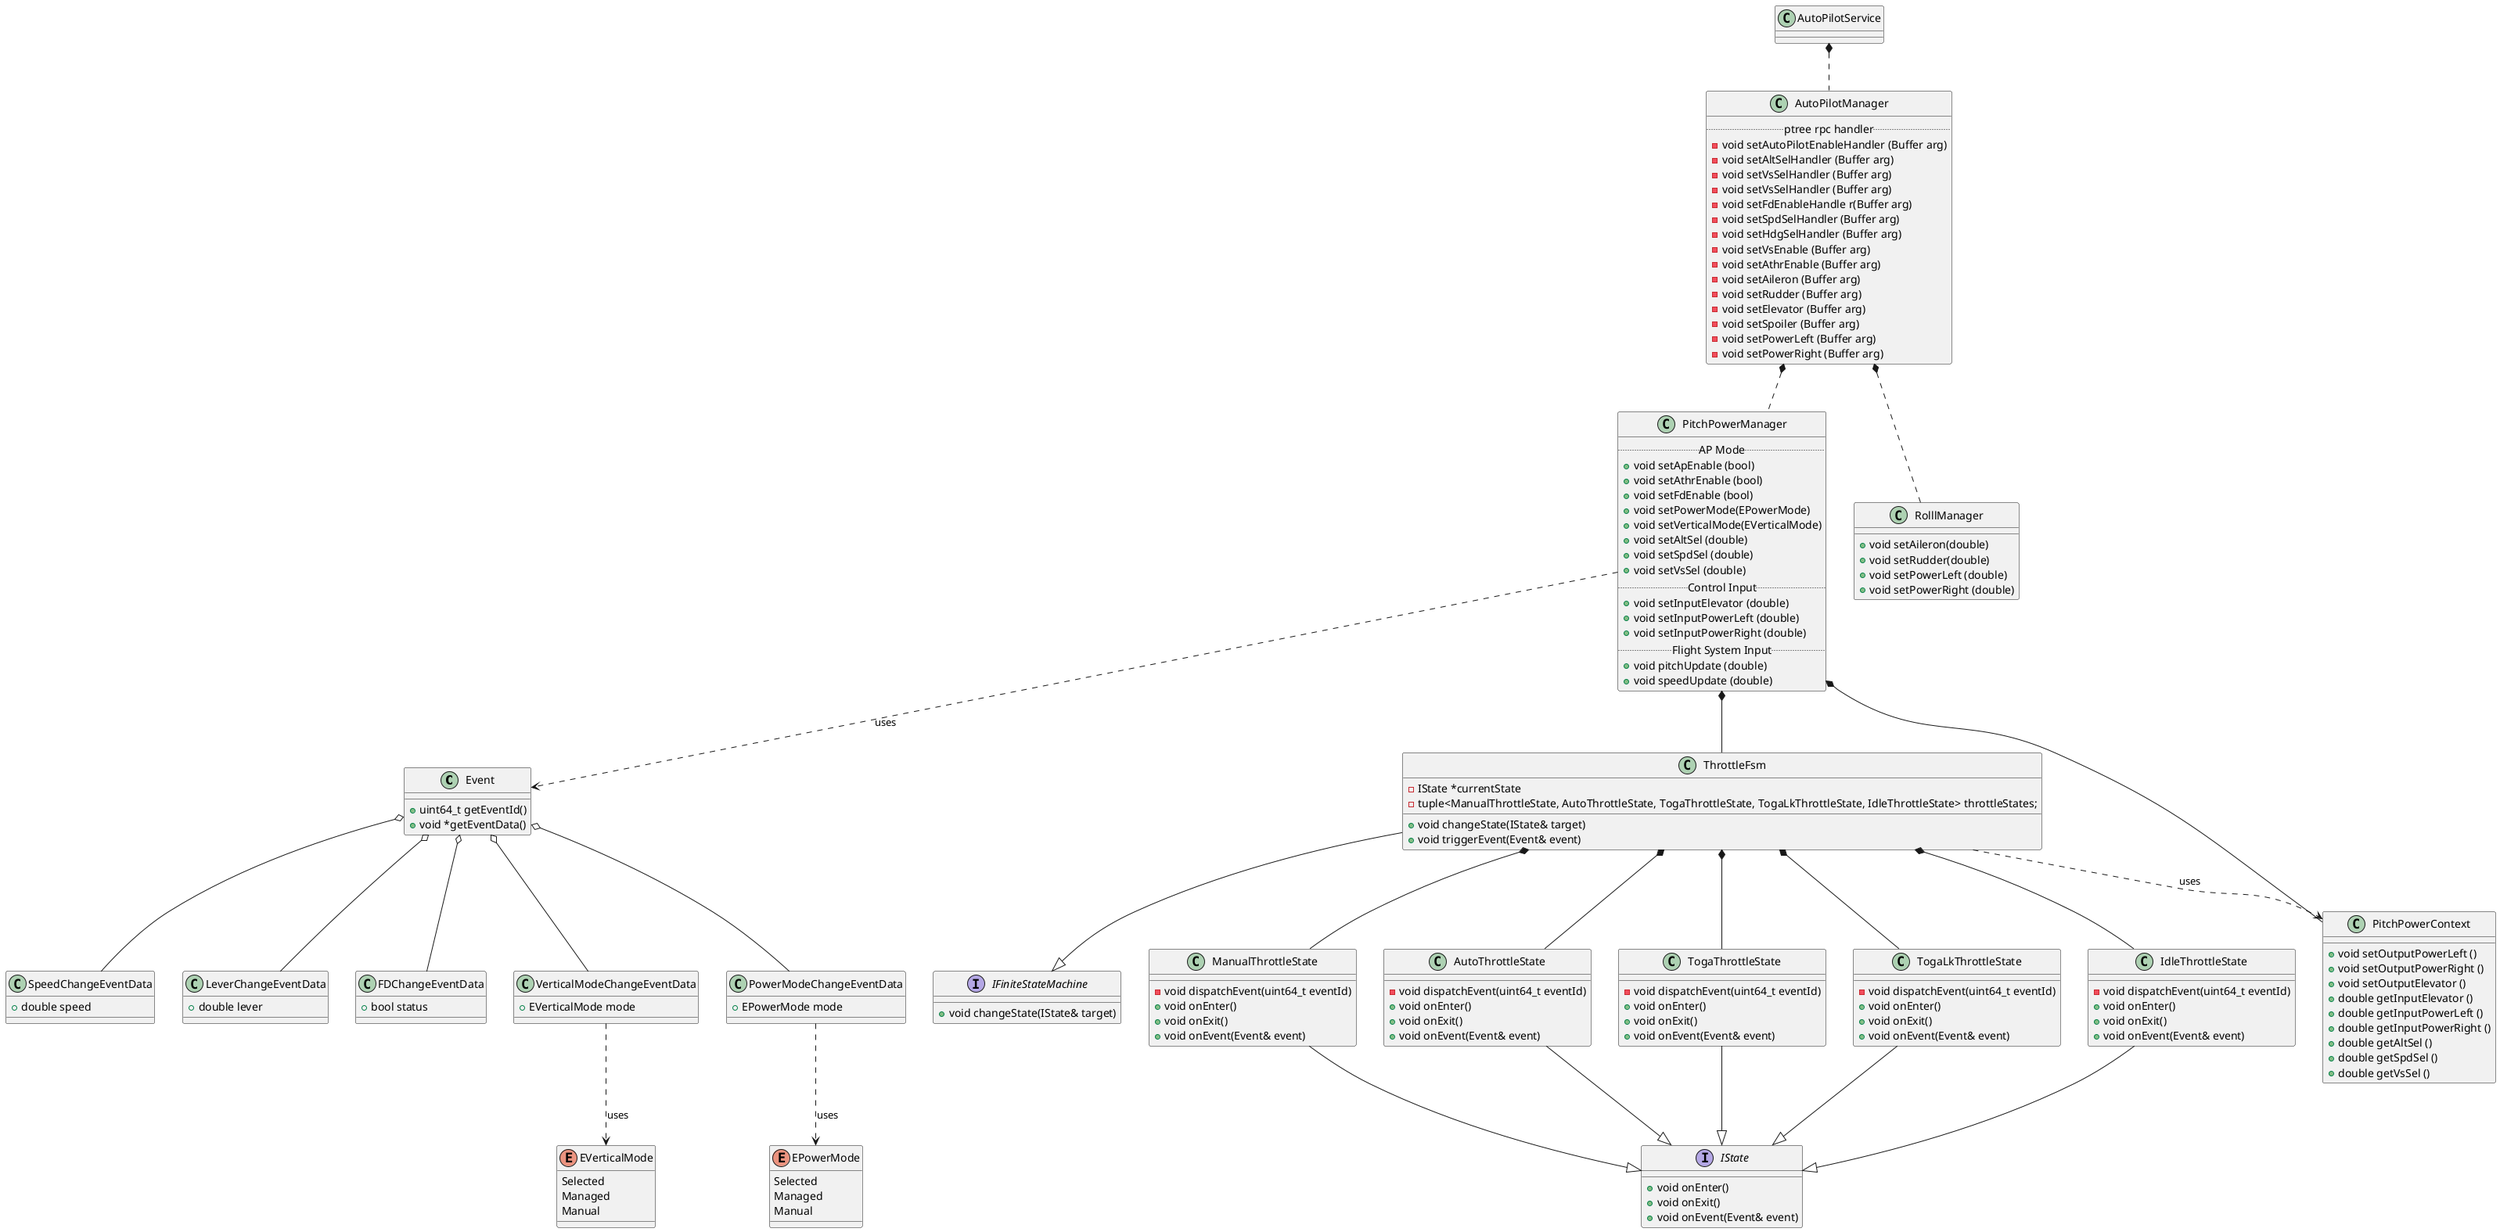 @startuml

class Event {
    + uint64_t getEventId()
    + void *getEventData()
}

Interface IState {
    + void onEnter()
    + void onExit()
    + void onEvent(Event& event)
}

Interface IFiniteStateMachine {
    + void changeState(IState& target)
}

Class ThrottleFsm {
    + void changeState(IState& target)
    + void triggerEvent(Event& event)
    - IState *currentState
    - tuple<ManualThrottleState, AutoThrottleState, TogaThrottleState, TogaLkThrottleState, IdleThrottleState> throttleStates;
}

class ManualThrottleState {
    - void dispatchEvent(uint64_t eventId)
    + void onEnter()
    + void onExit()
    + void onEvent(Event& event)
}

class AutoThrottleState {
    - void dispatchEvent(uint64_t eventId)
    + void onEnter()
    + void onExit()
    + void onEvent(Event& event)
}

class TogaThrottleState {
    - void dispatchEvent(uint64_t eventId)
    + void onEnter()
    + void onExit()
    + void onEvent(Event& event)
}

class TogaLkThrottleState {
    - void dispatchEvent(uint64_t eventId)
    + void onEnter()
    + void onExit()
    + void onEvent(Event& event)
}

class IdleThrottleState {
    - void dispatchEvent(uint64_t eventId)
    + void onEnter()
    + void onExit()
    + void onEvent(Event& event)
}

class SpeedChangeEventData {
    + double speed
}

class LeverChangeEventData {
    + double lever
}

class FDChangeEventData {
    + bool status
}

enum EVerticalMode{
    Selected
    Managed
    Manual
}

class VerticalModeChangeEventData {
    + EVerticalMode mode
}

enum EPowerMode{
    Selected
    Managed
    Manual
}

class PowerModeChangeEventData {
    + EPowerMode mode
}

class PitchPowerContext {
    + void setOutputPowerLeft ()
    + void setOutputPowerRight ()
    + void setOutputElevator ()
    + double getInputElevator ()
    + double getInputPowerLeft ()
    + double getInputPowerRight ()
    + double getAltSel ()
    + double getSpdSel ()
    + double getVsSel ()
}

class PitchPowerManager {
.. AP Mode ..
    + void setApEnable (bool)
    + void setAthrEnable (bool)
    + void setFdEnable (bool)
    + void setPowerMode(EPowerMode)
    + void setVerticalMode(EVerticalMode)
    + void setAltSel (double)
    + void setSpdSel (double)
    + void setVsSel (double)
.. Control Input ..
    + void setInputElevator (double)
    + void setInputPowerLeft (double)
    + void setInputPowerRight (double)
.. Flight System Input ..
    + void pitchUpdate (double)
    + void speedUpdate (double)
}

class RolllManager {
    + void setAileron(double)
    + void setRudder(double)
    + void setPowerLeft (double)
    + void setPowerRight (double)
}

class AutoPilotManager{ 
.. ptree rpc handler ..
    - void setAutoPilotEnableHandler (Buffer arg)
    - void setAltSelHandler (Buffer arg)
    - void setVsSelHandler (Buffer arg)
    - void setVsSelHandler (Buffer arg)
    - void setFdEnableHandle r(Buffer arg)
    - void setSpdSelHandler (Buffer arg)
    - void setHdgSelHandler (Buffer arg)
    - void setVsEnable (Buffer arg)
    - void setAthrEnable (Buffer arg)
    - void setAileron (Buffer arg)
    - void setRudder (Buffer arg)
    - void setElevator (Buffer arg)
    - void setSpoiler (Buffer arg)
    - void setPowerLeft (Buffer arg)
    - void setPowerRight (Buffer arg)
}

ManualThrottleState --|> IState
AutoThrottleState --|> IState
TogaThrottleState --|> IState
TogaLkThrottleState --|> IState
IdleThrottleState --|> IState
ThrottleFsm --|> IFiniteStateMachine

ThrottleFsm *-- ManualThrottleState
ThrottleFsm *-- AutoThrottleState
ThrottleFsm *-- TogaThrottleState
ThrottleFsm *-- TogaLkThrottleState
ThrottleFsm *-- IdleThrottleState

Event o-- SpeedChangeEventData
Event o-- LeverChangeEventData
Event o-- FDChangeEventData
Event o-- VerticalModeChangeEventData
Event o-- PowerModeChangeEventData

PowerModeChangeEventData ..> EPowerMode : uses
VerticalModeChangeEventData ..> EVerticalMode : uses

PitchPowerManager ..> Event : uses

PitchPowerManager *-- ThrottleFsm
PitchPowerManager *-- PitchPowerContext
ThrottleFsm ..> PitchPowerContext : uses


AutoPilotService *.. AutoPilotManager
AutoPilotManager *.. PitchPowerManager
AutoPilotManager *.. RolllManager

@enduml